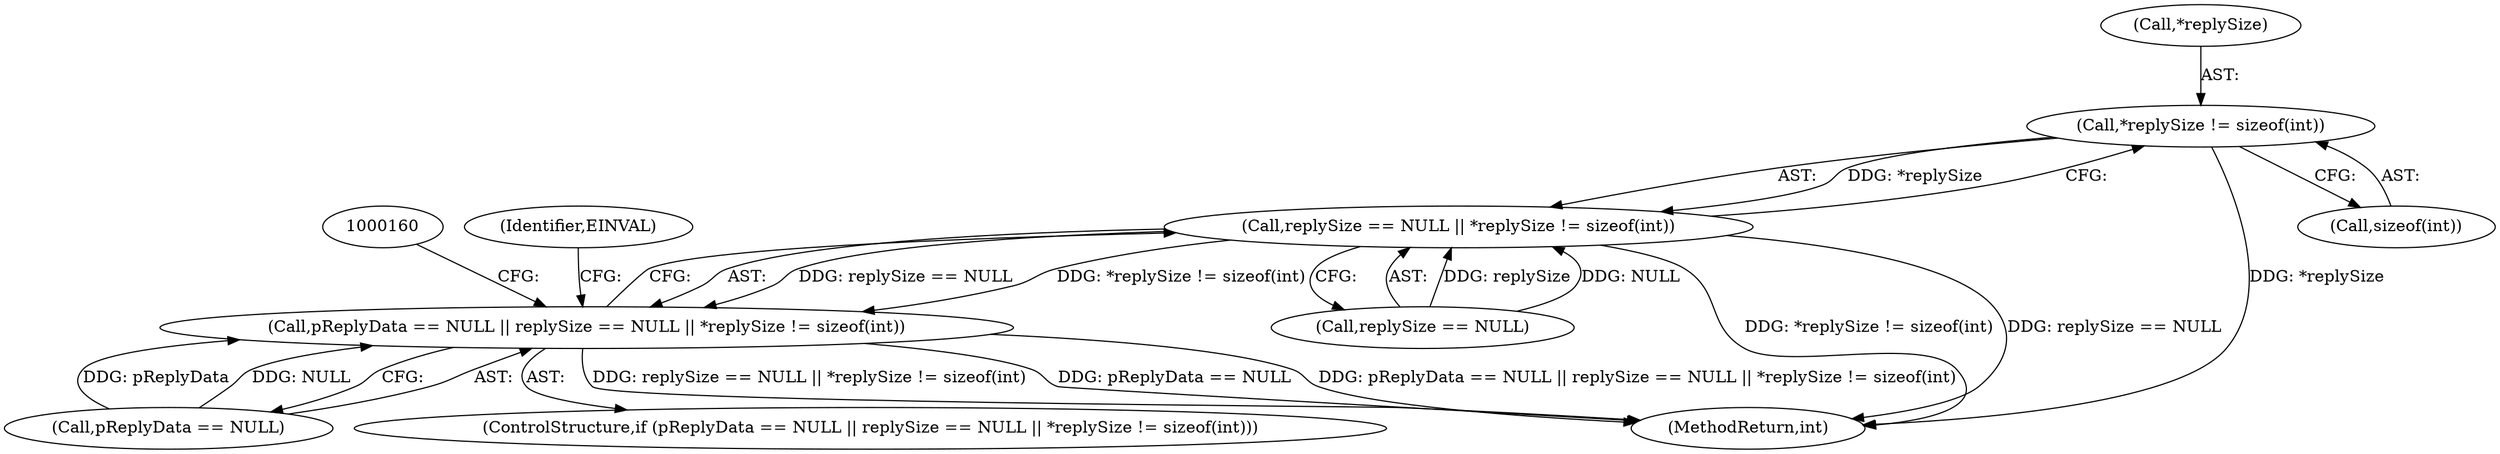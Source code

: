 digraph "0_Android_557bd7bfe6c4895faee09e46fc9b5304a956c8b7@API" {
"1000148" [label="(Call,*replySize != sizeof(int))"];
"1000144" [label="(Call,replySize == NULL || *replySize != sizeof(int))"];
"1000140" [label="(Call,pReplyData == NULL || replySize == NULL || *replySize != sizeof(int))"];
"1000144" [label="(Call,replySize == NULL || *replySize != sizeof(int))"];
"1000145" [label="(Call,replySize == NULL)"];
"1000148" [label="(Call,*replySize != sizeof(int))"];
"1000139" [label="(ControlStructure,if (pReplyData == NULL || replySize == NULL || *replySize != sizeof(int)))"];
"1000149" [label="(Call,*replySize)"];
"1001120" [label="(MethodReturn,int)"];
"1000141" [label="(Call,pReplyData == NULL)"];
"1000140" [label="(Call,pReplyData == NULL || replySize == NULL || *replySize != sizeof(int))"];
"1000151" [label="(Call,sizeof(int))"];
"1000156" [label="(Identifier,EINVAL)"];
"1000148" -> "1000144"  [label="AST: "];
"1000148" -> "1000151"  [label="CFG: "];
"1000149" -> "1000148"  [label="AST: "];
"1000151" -> "1000148"  [label="AST: "];
"1000144" -> "1000148"  [label="CFG: "];
"1000148" -> "1001120"  [label="DDG: *replySize"];
"1000148" -> "1000144"  [label="DDG: *replySize"];
"1000144" -> "1000140"  [label="AST: "];
"1000144" -> "1000145"  [label="CFG: "];
"1000145" -> "1000144"  [label="AST: "];
"1000140" -> "1000144"  [label="CFG: "];
"1000144" -> "1001120"  [label="DDG: *replySize != sizeof(int)"];
"1000144" -> "1001120"  [label="DDG: replySize == NULL"];
"1000144" -> "1000140"  [label="DDG: replySize == NULL"];
"1000144" -> "1000140"  [label="DDG: *replySize != sizeof(int)"];
"1000145" -> "1000144"  [label="DDG: replySize"];
"1000145" -> "1000144"  [label="DDG: NULL"];
"1000140" -> "1000139"  [label="AST: "];
"1000140" -> "1000141"  [label="CFG: "];
"1000141" -> "1000140"  [label="AST: "];
"1000156" -> "1000140"  [label="CFG: "];
"1000160" -> "1000140"  [label="CFG: "];
"1000140" -> "1001120"  [label="DDG: pReplyData == NULL"];
"1000140" -> "1001120"  [label="DDG: pReplyData == NULL || replySize == NULL || *replySize != sizeof(int)"];
"1000140" -> "1001120"  [label="DDG: replySize == NULL || *replySize != sizeof(int)"];
"1000141" -> "1000140"  [label="DDG: pReplyData"];
"1000141" -> "1000140"  [label="DDG: NULL"];
}
